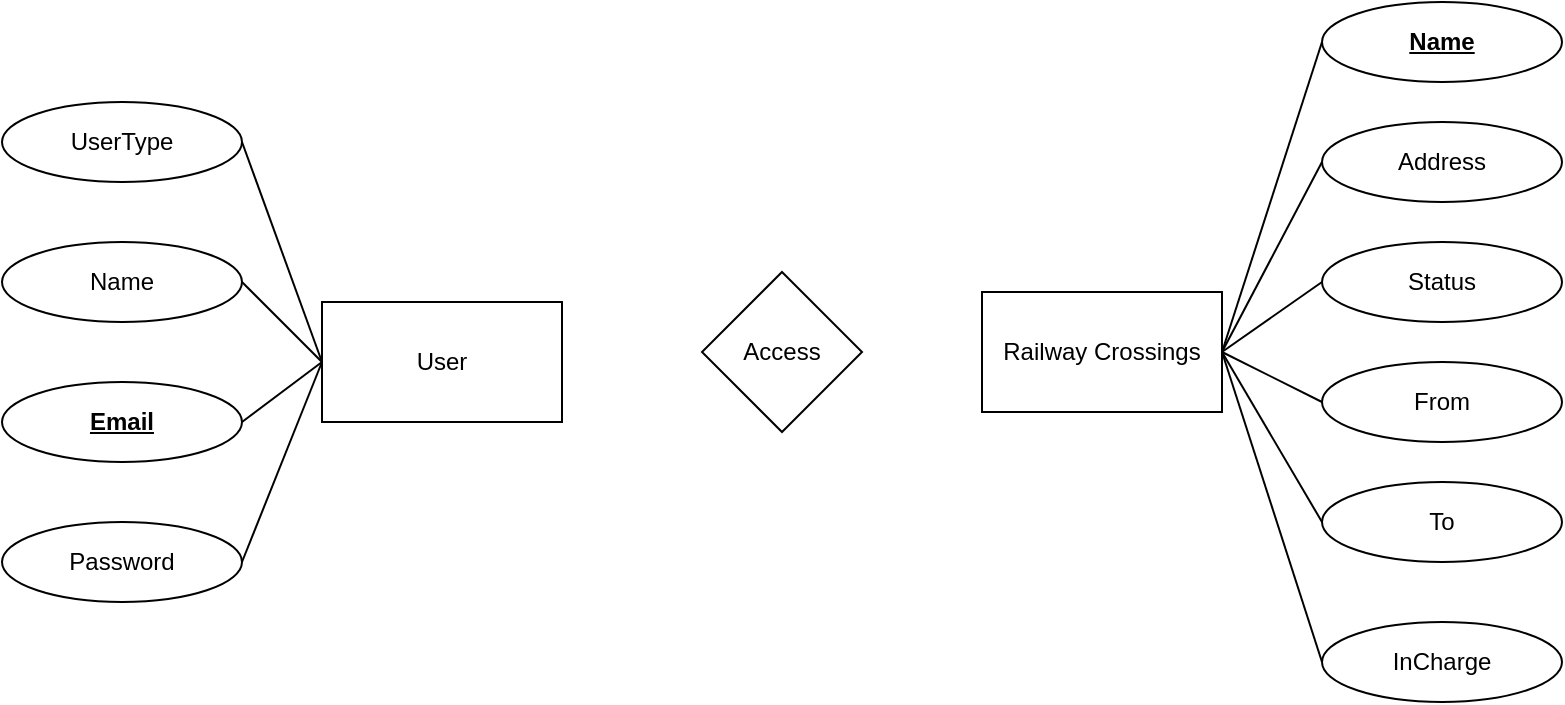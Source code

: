 <mxfile version="20.5.2" type="device"><diagram id="R2lEEEUBdFMjLlhIrx00" name="Page-1"><mxGraphModel dx="782" dy="432" grid="1" gridSize="10" guides="1" tooltips="1" connect="1" arrows="1" fold="1" page="1" pageScale="1" pageWidth="850" pageHeight="1100" math="0" shadow="0" extFonts="Permanent Marker^https://fonts.googleapis.com/css?family=Permanent+Marker"><root><mxCell id="0"/><mxCell id="1" parent="0"/><mxCell id="K3UcTJHXw-6PmTItNVM5-3" value="Access" style="rhombus;whiteSpace=wrap;html=1;" vertex="1" parent="1"><mxGeometry x="360" y="155" width="80" height="80" as="geometry"/></mxCell><mxCell id="K3UcTJHXw-6PmTItNVM5-13" value="" style="group" vertex="1" connectable="0" parent="1"><mxGeometry x="10" y="70" width="280" height="250" as="geometry"/></mxCell><mxCell id="K3UcTJHXw-6PmTItNVM5-1" value="User" style="rounded=0;whiteSpace=wrap;html=1;" vertex="1" parent="K3UcTJHXw-6PmTItNVM5-13"><mxGeometry x="160" y="100" width="120" height="60" as="geometry"/></mxCell><mxCell id="K3UcTJHXw-6PmTItNVM5-4" value="&lt;u&gt;&lt;b&gt;Email&lt;/b&gt;&lt;/u&gt;" style="ellipse;whiteSpace=wrap;html=1;" vertex="1" parent="K3UcTJHXw-6PmTItNVM5-13"><mxGeometry y="140" width="120" height="40" as="geometry"/></mxCell><mxCell id="K3UcTJHXw-6PmTItNVM5-5" value="UserType" style="ellipse;whiteSpace=wrap;html=1;" vertex="1" parent="K3UcTJHXw-6PmTItNVM5-13"><mxGeometry width="120" height="40" as="geometry"/></mxCell><mxCell id="K3UcTJHXw-6PmTItNVM5-6" value="Name" style="ellipse;whiteSpace=wrap;html=1;" vertex="1" parent="K3UcTJHXw-6PmTItNVM5-13"><mxGeometry y="70" width="120" height="40" as="geometry"/></mxCell><mxCell id="K3UcTJHXw-6PmTItNVM5-12" value="Password" style="ellipse;whiteSpace=wrap;html=1;" vertex="1" parent="K3UcTJHXw-6PmTItNVM5-13"><mxGeometry y="210" width="120" height="40" as="geometry"/></mxCell><mxCell id="K3UcTJHXw-6PmTItNVM5-16" value="" style="endArrow=none;html=1;rounded=0;exitX=1;exitY=0.5;exitDx=0;exitDy=0;entryX=0;entryY=0.5;entryDx=0;entryDy=0;" edge="1" parent="K3UcTJHXw-6PmTItNVM5-13" source="K3UcTJHXw-6PmTItNVM5-5" target="K3UcTJHXw-6PmTItNVM5-1"><mxGeometry width="50" height="50" relative="1" as="geometry"><mxPoint x="360" y="180" as="sourcePoint"/><mxPoint x="410" y="130" as="targetPoint"/></mxGeometry></mxCell><mxCell id="K3UcTJHXw-6PmTItNVM5-18" value="" style="endArrow=none;html=1;rounded=0;exitX=1;exitY=0.5;exitDx=0;exitDy=0;entryX=0;entryY=0.5;entryDx=0;entryDy=0;" edge="1" parent="K3UcTJHXw-6PmTItNVM5-13" source="K3UcTJHXw-6PmTItNVM5-4" target="K3UcTJHXw-6PmTItNVM5-1"><mxGeometry width="50" height="50" relative="1" as="geometry"><mxPoint x="140" y="40" as="sourcePoint"/><mxPoint x="180" y="150" as="targetPoint"/></mxGeometry></mxCell><mxCell id="K3UcTJHXw-6PmTItNVM5-17" value="" style="endArrow=none;html=1;rounded=0;exitX=1;exitY=0.5;exitDx=0;exitDy=0;entryX=0;entryY=0.5;entryDx=0;entryDy=0;" edge="1" parent="K3UcTJHXw-6PmTItNVM5-13" source="K3UcTJHXw-6PmTItNVM5-12" target="K3UcTJHXw-6PmTItNVM5-1"><mxGeometry width="50" height="50" relative="1" as="geometry"><mxPoint x="130" y="30" as="sourcePoint"/><mxPoint x="160" y="130" as="targetPoint"/></mxGeometry></mxCell><mxCell id="K3UcTJHXw-6PmTItNVM5-19" value="" style="endArrow=none;html=1;rounded=0;exitX=1;exitY=0.5;exitDx=0;exitDy=0;entryX=0;entryY=0.5;entryDx=0;entryDy=0;" edge="1" parent="K3UcTJHXw-6PmTItNVM5-13" source="K3UcTJHXw-6PmTItNVM5-6" target="K3UcTJHXw-6PmTItNVM5-1"><mxGeometry width="50" height="50" relative="1" as="geometry"><mxPoint x="110" y="50" as="sourcePoint"/><mxPoint x="120" y="130" as="targetPoint"/></mxGeometry></mxCell><mxCell id="K3UcTJHXw-6PmTItNVM5-15" value="" style="group" vertex="1" connectable="0" parent="1"><mxGeometry x="500" y="20" width="290" height="350" as="geometry"/></mxCell><mxCell id="K3UcTJHXw-6PmTItNVM5-2" value="Railway Crossings" style="rounded=0;whiteSpace=wrap;html=1;" vertex="1" parent="K3UcTJHXw-6PmTItNVM5-15"><mxGeometry y="145" width="120" height="60" as="geometry"/></mxCell><mxCell id="K3UcTJHXw-6PmTItNVM5-7" value="InCharge" style="ellipse;whiteSpace=wrap;html=1;" vertex="1" parent="K3UcTJHXw-6PmTItNVM5-15"><mxGeometry x="170" y="310" width="120" height="40" as="geometry"/></mxCell><mxCell id="K3UcTJHXw-6PmTItNVM5-8" value="To" style="ellipse;whiteSpace=wrap;html=1;" vertex="1" parent="K3UcTJHXw-6PmTItNVM5-15"><mxGeometry x="170" y="240" width="120" height="40" as="geometry"/></mxCell><mxCell id="K3UcTJHXw-6PmTItNVM5-9" value="Address" style="ellipse;whiteSpace=wrap;html=1;" vertex="1" parent="K3UcTJHXw-6PmTItNVM5-15"><mxGeometry x="170" y="60" width="120" height="40" as="geometry"/></mxCell><mxCell id="K3UcTJHXw-6PmTItNVM5-10" value="From" style="ellipse;whiteSpace=wrap;html=1;" vertex="1" parent="K3UcTJHXw-6PmTItNVM5-15"><mxGeometry x="170" y="180" width="120" height="40" as="geometry"/></mxCell><mxCell id="K3UcTJHXw-6PmTItNVM5-11" value="Status" style="ellipse;whiteSpace=wrap;html=1;" vertex="1" parent="K3UcTJHXw-6PmTItNVM5-15"><mxGeometry x="170" y="120" width="120" height="40" as="geometry"/></mxCell><mxCell id="K3UcTJHXw-6PmTItNVM5-14" value="&lt;u&gt;&lt;b&gt;Name&lt;/b&gt;&lt;/u&gt;" style="ellipse;whiteSpace=wrap;html=1;" vertex="1" parent="K3UcTJHXw-6PmTItNVM5-15"><mxGeometry x="170" width="120" height="40" as="geometry"/></mxCell><mxCell id="K3UcTJHXw-6PmTItNVM5-20" value="" style="endArrow=none;html=1;rounded=0;exitX=0;exitY=0.5;exitDx=0;exitDy=0;entryX=1;entryY=0.5;entryDx=0;entryDy=0;" edge="1" parent="K3UcTJHXw-6PmTItNVM5-15" source="K3UcTJHXw-6PmTItNVM5-14" target="K3UcTJHXw-6PmTItNVM5-2"><mxGeometry width="50" height="50" relative="1" as="geometry"><mxPoint x="-360" y="80" as="sourcePoint"/><mxPoint x="-320" y="190" as="targetPoint"/></mxGeometry></mxCell><mxCell id="K3UcTJHXw-6PmTItNVM5-21" value="" style="endArrow=none;html=1;rounded=0;exitX=0;exitY=0.5;exitDx=0;exitDy=0;entryX=1;entryY=0.5;entryDx=0;entryDy=0;" edge="1" parent="K3UcTJHXw-6PmTItNVM5-15" source="K3UcTJHXw-6PmTItNVM5-9" target="K3UcTJHXw-6PmTItNVM5-2"><mxGeometry width="50" height="50" relative="1" as="geometry"><mxPoint x="180" y="30" as="sourcePoint"/><mxPoint x="130" y="185" as="targetPoint"/></mxGeometry></mxCell><mxCell id="K3UcTJHXw-6PmTItNVM5-22" value="" style="endArrow=none;html=1;rounded=0;exitX=0;exitY=0.5;exitDx=0;exitDy=0;entryX=1;entryY=0.5;entryDx=0;entryDy=0;" edge="1" parent="K3UcTJHXw-6PmTItNVM5-15" source="K3UcTJHXw-6PmTItNVM5-11" target="K3UcTJHXw-6PmTItNVM5-2"><mxGeometry width="50" height="50" relative="1" as="geometry"><mxPoint x="190" y="40" as="sourcePoint"/><mxPoint x="140" y="195" as="targetPoint"/></mxGeometry></mxCell><mxCell id="K3UcTJHXw-6PmTItNVM5-23" value="" style="endArrow=none;html=1;rounded=0;exitX=0;exitY=0.5;exitDx=0;exitDy=0;entryX=1;entryY=0.5;entryDx=0;entryDy=0;" edge="1" parent="K3UcTJHXw-6PmTItNVM5-15" source="K3UcTJHXw-6PmTItNVM5-10" target="K3UcTJHXw-6PmTItNVM5-2"><mxGeometry width="50" height="50" relative="1" as="geometry"><mxPoint x="200" y="50" as="sourcePoint"/><mxPoint x="150" y="205" as="targetPoint"/></mxGeometry></mxCell><mxCell id="K3UcTJHXw-6PmTItNVM5-24" value="" style="endArrow=none;html=1;rounded=0;exitX=0;exitY=0.5;exitDx=0;exitDy=0;entryX=1;entryY=0.5;entryDx=0;entryDy=0;" edge="1" parent="K3UcTJHXw-6PmTItNVM5-15" source="K3UcTJHXw-6PmTItNVM5-8" target="K3UcTJHXw-6PmTItNVM5-2"><mxGeometry width="50" height="50" relative="1" as="geometry"><mxPoint x="210" y="60" as="sourcePoint"/><mxPoint x="160" y="215" as="targetPoint"/></mxGeometry></mxCell><mxCell id="K3UcTJHXw-6PmTItNVM5-25" value="" style="endArrow=none;html=1;rounded=0;entryX=0;entryY=0.5;entryDx=0;entryDy=0;exitX=1;exitY=0.5;exitDx=0;exitDy=0;" edge="1" parent="K3UcTJHXw-6PmTItNVM5-15" source="K3UcTJHXw-6PmTItNVM5-2" target="K3UcTJHXw-6PmTItNVM5-7"><mxGeometry width="50" height="50" relative="1" as="geometry"><mxPoint x="90" y="260" as="sourcePoint"/><mxPoint x="170" y="225" as="targetPoint"/></mxGeometry></mxCell></root></mxGraphModel></diagram></mxfile>